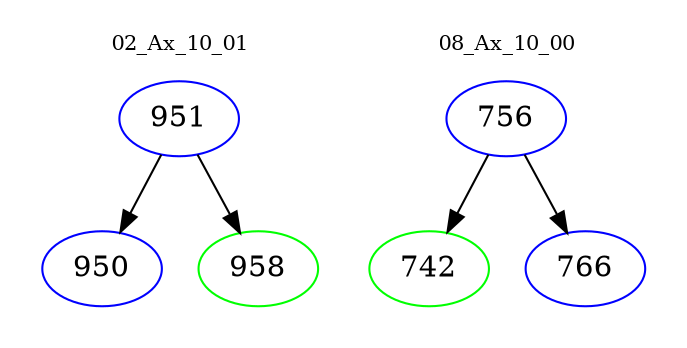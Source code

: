 digraph{
subgraph cluster_0 {
color = white
label = "02_Ax_10_01";
fontsize=10;
T0_951 [label="951", color="blue"]
T0_951 -> T0_950 [color="black"]
T0_950 [label="950", color="blue"]
T0_951 -> T0_958 [color="black"]
T0_958 [label="958", color="green"]
}
subgraph cluster_1 {
color = white
label = "08_Ax_10_00";
fontsize=10;
T1_756 [label="756", color="blue"]
T1_756 -> T1_742 [color="black"]
T1_742 [label="742", color="green"]
T1_756 -> T1_766 [color="black"]
T1_766 [label="766", color="blue"]
}
}
